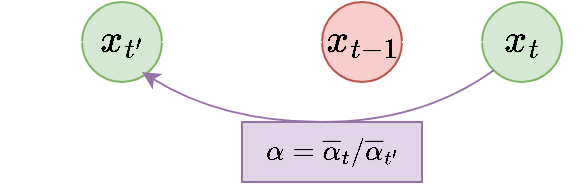 <mxfile version="20.5.3" type="device"><diagram id="vmyE4zwQ5-HmVTK08gIz" name="Page-1"><mxGraphModel dx="946" dy="563" grid="1" gridSize="10" guides="1" tooltips="1" connect="1" arrows="1" fold="1" page="1" pageScale="1" pageWidth="827" pageHeight="1169" math="1" shadow="0"><root><mxCell id="0"/><mxCell id="1" parent="0"/><mxCell id="Nh6irSklscHWziMShSit-1" value="" style="ellipse;whiteSpace=wrap;html=1;aspect=fixed;fillColor=#d5e8d4;strokeColor=#82b366;" vertex="1" parent="1"><mxGeometry x="560" y="240" width="40" height="40" as="geometry"/></mxCell><mxCell id="Nh6irSklscHWziMShSit-2" value="" style="ellipse;whiteSpace=wrap;html=1;aspect=fixed;fillColor=#f8cecc;strokeColor=#b85450;" vertex="1" parent="1"><mxGeometry x="480" y="240" width="40" height="40" as="geometry"/></mxCell><mxCell id="Nh6irSklscHWziMShSit-3" value="" style="ellipse;whiteSpace=wrap;html=1;aspect=fixed;fillColor=#d5e8d4;strokeColor=#82b366;" vertex="1" parent="1"><mxGeometry x="360" y="240" width="40" height="40" as="geometry"/></mxCell><mxCell id="Nh6irSklscHWziMShSit-5" value="" style="endArrow=none;html=1;rounded=0;entryX=0;entryY=0.5;entryDx=0;entryDy=0;exitX=1;exitY=0.5;exitDx=0;exitDy=0;" edge="1" parent="1" source="Nh6irSklscHWziMShSit-2" target="Nh6irSklscHWziMShSit-1"><mxGeometry width="50" height="50" relative="1" as="geometry"><mxPoint x="390" y="350" as="sourcePoint"/><mxPoint x="440" y="300" as="targetPoint"/></mxGeometry></mxCell><mxCell id="Nh6irSklscHWziMShSit-6" value="" style="endArrow=none;html=1;rounded=0;entryX=0;entryY=0.5;entryDx=0;entryDy=0;strokeColor=#FFFFFF;" edge="1" parent="1" target="Nh6irSklscHWziMShSit-2"><mxGeometry width="50" height="50" relative="1" as="geometry"><mxPoint x="460" y="260" as="sourcePoint"/><mxPoint x="440" y="300" as="targetPoint"/></mxGeometry></mxCell><mxCell id="Nh6irSklscHWziMShSit-7" value="" style="endArrow=none;html=1;rounded=0;exitX=1;exitY=0.5;exitDx=0;exitDy=0;strokeColor=#FFFFFF;" edge="1" parent="1" source="Nh6irSklscHWziMShSit-3"><mxGeometry width="50" height="50" relative="1" as="geometry"><mxPoint x="470" y="270" as="sourcePoint"/><mxPoint x="420" y="260" as="targetPoint"/></mxGeometry></mxCell><mxCell id="Nh6irSklscHWziMShSit-8" value="" style="endArrow=none;html=1;rounded=0;entryX=0;entryY=0.5;entryDx=0;entryDy=0;strokeColor=#FFFFFF;" edge="1" parent="1" target="Nh6irSklscHWziMShSit-3"><mxGeometry width="50" height="50" relative="1" as="geometry"><mxPoint x="320" y="260" as="sourcePoint"/><mxPoint x="430" y="270" as="targetPoint"/></mxGeometry></mxCell><mxCell id="Nh6irSklscHWziMShSit-10" value="" style="endArrow=none;dashed=1;html=1;dashPattern=1 3;strokeWidth=2;rounded=0;strokeColor=#FFFFFF;" edge="1" parent="1"><mxGeometry width="50" height="50" relative="1" as="geometry"><mxPoint x="420" y="260" as="sourcePoint"/><mxPoint x="460" y="260" as="targetPoint"/></mxGeometry></mxCell><mxCell id="Nh6irSklscHWziMShSit-12" value="$$x_t$$" style="text;html=1;strokeColor=none;fillColor=none;align=center;verticalAlign=middle;whiteSpace=wrap;rounded=0;fontSize=17;spacing=0;" vertex="1" parent="1"><mxGeometry x="560" y="245" width="40" height="30" as="geometry"/></mxCell><mxCell id="Nh6irSklscHWziMShSit-13" value="" style="edgeStyle=orthogonalEdgeStyle;rounded=0;orthogonalLoop=1;jettySize=auto;html=1;strokeColor=#FFFFFF;fontSize=15;endArrow=none;endFill=0;" edge="1" parent="1" source="Nh6irSklscHWziMShSit-14" target="Nh6irSklscHWziMShSit-12"><mxGeometry relative="1" as="geometry"/></mxCell><mxCell id="Nh6irSklscHWziMShSit-14" value="$$x_{t-1}$$" style="text;html=1;strokeColor=none;fillColor=none;align=center;verticalAlign=middle;whiteSpace=wrap;rounded=0;fontSize=17;spacing=0;" vertex="1" parent="1"><mxGeometry x="480" y="245" width="40" height="30" as="geometry"/></mxCell><mxCell id="Nh6irSklscHWziMShSit-15" value="$$x_{t'}$$" style="text;html=1;strokeColor=none;fillColor=none;align=center;verticalAlign=middle;whiteSpace=wrap;rounded=0;fontSize=17;spacing=0;" vertex="1" parent="1"><mxGeometry x="360" y="245" width="40" height="30" as="geometry"/></mxCell><mxCell id="Nh6irSklscHWziMShSit-17" value="" style="curved=1;endArrow=classic;html=1;rounded=0;fontSize=17;exitX=0;exitY=1;exitDx=0;exitDy=0;entryX=0.75;entryY=1;entryDx=0;entryDy=0;fillColor=#e1d5e7;strokeColor=#9673a6;" edge="1" parent="1" source="Nh6irSklscHWziMShSit-1" target="Nh6irSklscHWziMShSit-15"><mxGeometry width="50" height="50" relative="1" as="geometry"><mxPoint x="155" y="275" as="sourcePoint"/><mxPoint x="140" y="435" as="targetPoint"/><Array as="points"><mxPoint x="530" y="300"/><mxPoint x="430" y="300"/></Array></mxGeometry></mxCell><mxCell id="Nh6irSklscHWziMShSit-20" value="$$\alpha=\overline{\alpha}_t / \overline{\alpha}_{t'}$$" style="text;html=1;strokeColor=#9673a6;fillColor=#e1d5e7;align=center;verticalAlign=middle;whiteSpace=wrap;rounded=0;" vertex="1" parent="1"><mxGeometry x="440" y="300" width="90" height="30" as="geometry"/></mxCell></root></mxGraphModel></diagram></mxfile>